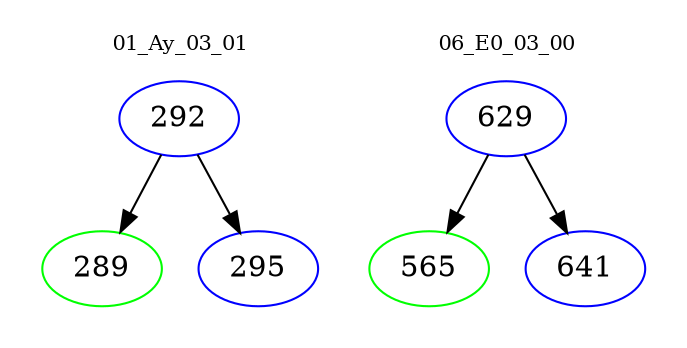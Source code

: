 digraph{
subgraph cluster_0 {
color = white
label = "01_Ay_03_01";
fontsize=10;
T0_292 [label="292", color="blue"]
T0_292 -> T0_289 [color="black"]
T0_289 [label="289", color="green"]
T0_292 -> T0_295 [color="black"]
T0_295 [label="295", color="blue"]
}
subgraph cluster_1 {
color = white
label = "06_E0_03_00";
fontsize=10;
T1_629 [label="629", color="blue"]
T1_629 -> T1_565 [color="black"]
T1_565 [label="565", color="green"]
T1_629 -> T1_641 [color="black"]
T1_641 [label="641", color="blue"]
}
}
